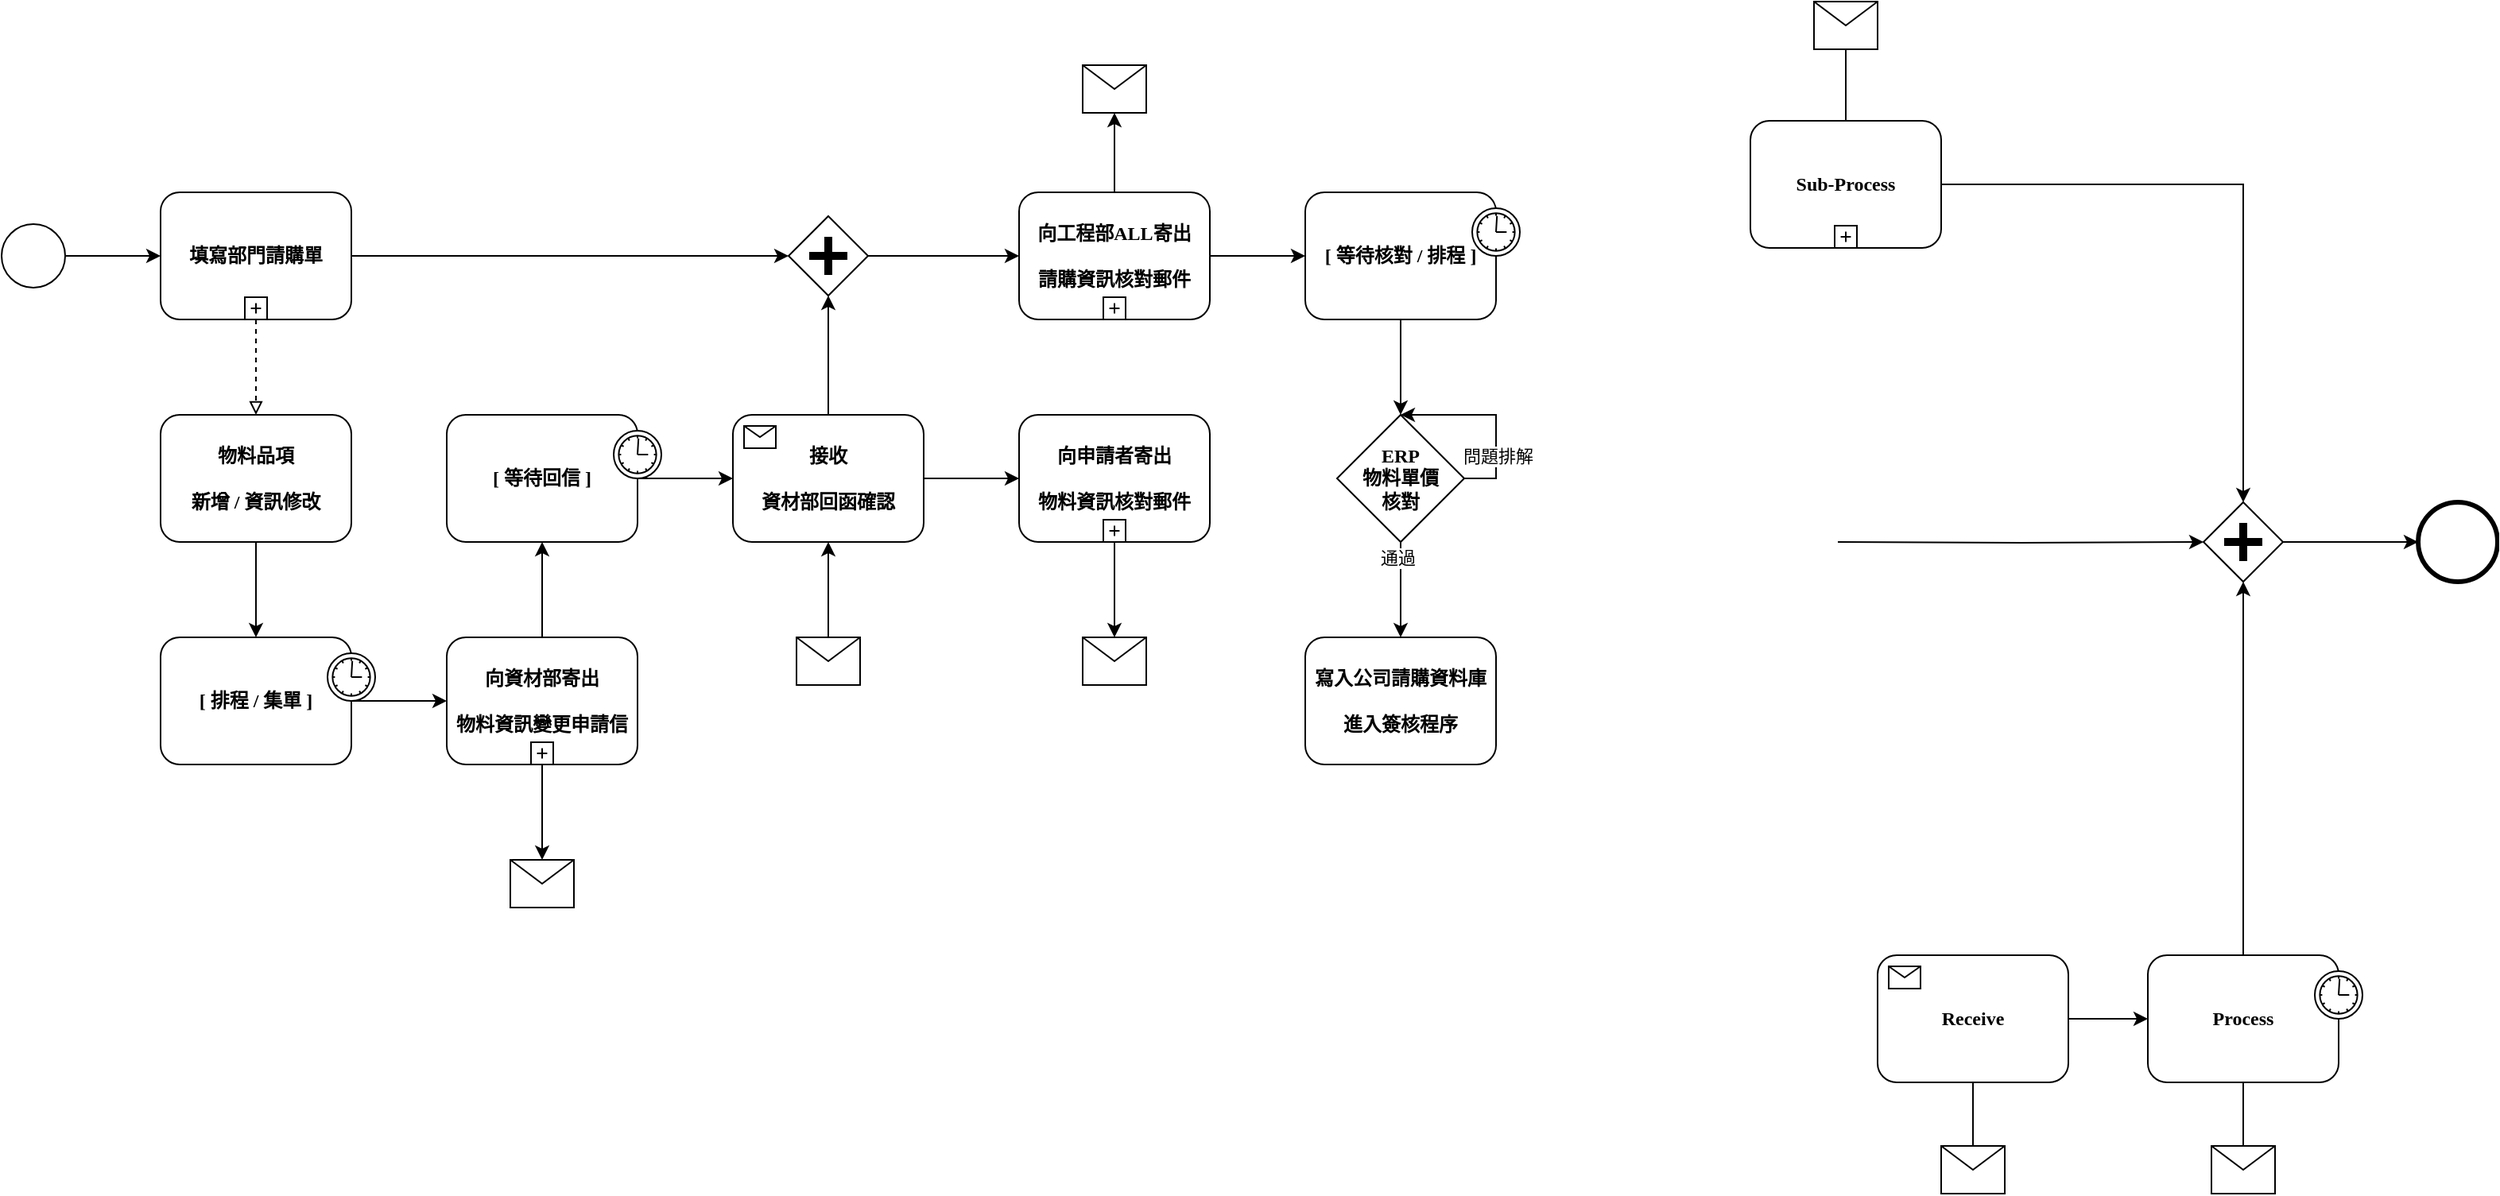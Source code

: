 <mxfile version="24.0.7" type="github">
  <diagram name="Page-1" id="2a216829-ef6e-dabb-86c1-c78162f3ba2b">
    <mxGraphModel dx="1793" dy="933" grid="1" gridSize="10" guides="1" tooltips="1" connect="1" arrows="1" fold="1" page="1" pageScale="1" pageWidth="850" pageHeight="1100" background="none" math="0" shadow="0">
      <root>
        <mxCell id="0" />
        <mxCell id="1" parent="0" />
        <mxCell id="7a84cebc1def654-12" value="Sub-Process" style="html=1;whiteSpace=wrap;rounded=1;fontFamily=Noto Sans Traditional Chinese;fontSource=https%3A%2F%2Ffonts.googleapis.com%2Fcss%3Ffamily%3DNoto%2BSans%2BTraditional%2BChinese;fontStyle=1" parent="1" vertex="1">
          <mxGeometry x="1280" y="275" width="120" height="80" as="geometry" />
        </mxCell>
        <mxCell id="7a84cebc1def654-13" value="" style="html=1;shape=plus;fontFamily=Noto Sans Traditional Chinese;fontSource=https%3A%2F%2Ffonts.googleapis.com%2Fcss%3Ffamily%3DNoto%2BSans%2BTraditional%2BChinese;fontStyle=1" parent="7a84cebc1def654-12" vertex="1">
          <mxGeometry x="0.5" y="1" width="14" height="14" relative="1" as="geometry">
            <mxPoint x="-7" y="-14" as="offset" />
          </mxGeometry>
        </mxCell>
        <mxCell id="7a84cebc1def654-18" value="Process" style="html=1;whiteSpace=wrap;rounded=1;fontFamily=Noto Sans Traditional Chinese;fontSource=https%3A%2F%2Ffonts.googleapis.com%2Fcss%3Ffamily%3DNoto%2BSans%2BTraditional%2BChinese;fontStyle=1" parent="1" vertex="1">
          <mxGeometry x="1530" y="800" width="120" height="80" as="geometry" />
        </mxCell>
        <mxCell id="7a84cebc1def654-19" value="" style="shape=mxgraph.bpmn.timer_start;perimeter=ellipsePerimeter;html=1;labelPosition=right;labelBackgroundColor=#ffffff;align=left;fontFamily=Noto Sans Traditional Chinese;fontSource=https%3A%2F%2Ffonts.googleapis.com%2Fcss%3Ffamily%3DNoto%2BSans%2BTraditional%2BChinese;fontStyle=1" parent="7a84cebc1def654-18" vertex="1">
          <mxGeometry x="1" width="30" height="30" relative="1" as="geometry">
            <mxPoint x="-15" y="10" as="offset" />
          </mxGeometry>
        </mxCell>
        <mxCell id="7a84cebc1def654-20" value="Receive" style="html=1;whiteSpace=wrap;rounded=1;fontFamily=Noto Sans Traditional Chinese;fontSource=https%3A%2F%2Ffonts.googleapis.com%2Fcss%3Ffamily%3DNoto%2BSans%2BTraditional%2BChinese;fontStyle=1" parent="1" vertex="1">
          <mxGeometry x="1360" y="800" width="120" height="80" as="geometry" />
        </mxCell>
        <mxCell id="7a84cebc1def654-21" value="" style="html=1;shape=message;fontFamily=Noto Sans Traditional Chinese;fontSource=https%3A%2F%2Ffonts.googleapis.com%2Fcss%3Ffamily%3DNoto%2BSans%2BTraditional%2BChinese;fontStyle=1" parent="7a84cebc1def654-20" vertex="1">
          <mxGeometry width="20" height="14" relative="1" as="geometry">
            <mxPoint x="7" y="7" as="offset" />
          </mxGeometry>
        </mxCell>
        <mxCell id="7a84cebc1def654-24" value="" style="shape=mxgraph.bpmn.shape;html=1;verticalLabelPosition=bottom;labelBackgroundColor=#ffffff;verticalAlign=top;perimeter=rhombusPerimeter;background=gateway;outline=none;symbol=parallelGw;fontFamily=Noto Sans Traditional Chinese;fontSource=https%3A%2F%2Ffonts.googleapis.com%2Fcss%3Ffamily%3DNoto%2BSans%2BTraditional%2BChinese;fontStyle=1" parent="1" vertex="1">
          <mxGeometry x="1565" y="515" width="50" height="50" as="geometry" />
        </mxCell>
        <mxCell id="7a84cebc1def654-26" value="" style="shape=mxgraph.bpmn.shape;html=1;verticalLabelPosition=bottom;labelBackgroundColor=#ffffff;verticalAlign=top;perimeter=ellipsePerimeter;outline=end;symbol=general;fontFamily=Noto Sans Traditional Chinese;fontSource=https%3A%2F%2Ffonts.googleapis.com%2Fcss%3Ffamily%3DNoto%2BSans%2BTraditional%2BChinese;fontStyle=1" parent="1" vertex="1">
          <mxGeometry x="1700" y="515" width="50" height="50" as="geometry" />
        </mxCell>
        <mxCell id="7a84cebc1def654-28" value="" style="shape=message;whiteSpace=wrap;html=1;fontFamily=Noto Sans Traditional Chinese;fontSource=https%3A%2F%2Ffonts.googleapis.com%2Fcss%3Ffamily%3DNoto%2BSans%2BTraditional%2BChinese;fontStyle=1" parent="1" vertex="1">
          <mxGeometry x="1320" y="200" width="40" height="30" as="geometry" />
        </mxCell>
        <mxCell id="7a84cebc1def654-32" value="" style="shape=message;whiteSpace=wrap;html=1;fontFamily=Noto Sans Traditional Chinese;fontSource=https%3A%2F%2Ffonts.googleapis.com%2Fcss%3Ffamily%3DNoto%2BSans%2BTraditional%2BChinese;fontStyle=1" parent="1" vertex="1">
          <mxGeometry x="1400" y="920" width="40" height="30" as="geometry" />
        </mxCell>
        <mxCell id="7a84cebc1def654-33" value="" style="shape=message;whiteSpace=wrap;html=1;fontFamily=Noto Sans Traditional Chinese;fontSource=https%3A%2F%2Ffonts.googleapis.com%2Fcss%3Ffamily%3DNoto%2BSans%2BTraditional%2BChinese;fontStyle=1" parent="1" vertex="1">
          <mxGeometry x="1570" y="920" width="40" height="30" as="geometry" />
        </mxCell>
        <mxCell id="7a84cebc1def654-34" value="" style="shape=message;whiteSpace=wrap;html=1;fontFamily=Noto Sans Traditional Chinese;fontSource=https%3A%2F%2Ffonts.googleapis.com%2Fcss%3Ffamily%3DNoto%2BSans%2BTraditional%2BChinese;fontStyle=1" parent="1" vertex="1">
          <mxGeometry x="500" y="740" width="40" height="30" as="geometry" />
        </mxCell>
        <mxCell id="7a84cebc1def654-42" style="edgeStyle=orthogonalEdgeStyle;rounded=0;html=1;jettySize=auto;orthogonalLoop=1;endArrow=none;endFill=0;fontFamily=Noto Sans Traditional Chinese;fontSource=https%3A%2F%2Ffonts.googleapis.com%2Fcss%3Ffamily%3DNoto%2BSans%2BTraditional%2BChinese;fontStyle=1" parent="1" source="7a84cebc1def654-28" target="7a84cebc1def654-12" edge="1">
          <mxGeometry relative="1" as="geometry" />
        </mxCell>
        <mxCell id="7a84cebc1def654-43" style="edgeStyle=orthogonalEdgeStyle;rounded=0;html=1;jettySize=auto;orthogonalLoop=1;fontFamily=Noto Sans Traditional Chinese;fontSource=https%3A%2F%2Ffonts.googleapis.com%2Fcss%3Ffamily%3DNoto%2BSans%2BTraditional%2BChinese;fontStyle=1" parent="1" source="7a84cebc1def654-12" target="7a84cebc1def654-24" edge="1">
          <mxGeometry relative="1" as="geometry">
            <mxPoint x="1600.0" y="500" as="targetPoint" />
            <Array as="points">
              <mxPoint x="1590" y="315" />
            </Array>
          </mxGeometry>
        </mxCell>
        <mxCell id="7a84cebc1def654-44" style="edgeStyle=orthogonalEdgeStyle;rounded=0;html=1;jettySize=auto;orthogonalLoop=1;fontFamily=Noto Sans Traditional Chinese;fontSource=https%3A%2F%2Ffonts.googleapis.com%2Fcss%3Ffamily%3DNoto%2BSans%2BTraditional%2BChinese;fontStyle=1" parent="1" target="7a84cebc1def654-24" edge="1">
          <mxGeometry relative="1" as="geometry">
            <mxPoint x="1335" y="540" as="sourcePoint" />
          </mxGeometry>
        </mxCell>
        <mxCell id="7a84cebc1def654-45" style="edgeStyle=orthogonalEdgeStyle;rounded=0;html=1;jettySize=auto;orthogonalLoop=1;fontFamily=Noto Sans Traditional Chinese;fontSource=https%3A%2F%2Ffonts.googleapis.com%2Fcss%3Ffamily%3DNoto%2BSans%2BTraditional%2BChinese;fontStyle=1" parent="1" source="7a84cebc1def654-18" target="7a84cebc1def654-24" edge="1">
          <mxGeometry relative="1" as="geometry" />
        </mxCell>
        <mxCell id="7a84cebc1def654-46" style="edgeStyle=orthogonalEdgeStyle;rounded=0;html=1;jettySize=auto;orthogonalLoop=1;fontFamily=Noto Sans Traditional Chinese;fontSource=https%3A%2F%2Ffonts.googleapis.com%2Fcss%3Ffamily%3DNoto%2BSans%2BTraditional%2BChinese;fontStyle=1" parent="1" source="7a84cebc1def654-24" target="7a84cebc1def654-26" edge="1">
          <mxGeometry relative="1" as="geometry" />
        </mxCell>
        <mxCell id="7a84cebc1def654-61" style="edgeStyle=orthogonalEdgeStyle;rounded=0;html=1;jettySize=auto;orthogonalLoop=1;endArrow=none;endFill=0;fontFamily=Noto Sans Traditional Chinese;fontSource=https%3A%2F%2Ffonts.googleapis.com%2Fcss%3Ffamily%3DNoto%2BSans%2BTraditional%2BChinese;fontStyle=1" parent="1" source="7a84cebc1def654-32" target="7a84cebc1def654-20" edge="1">
          <mxGeometry relative="1" as="geometry" />
        </mxCell>
        <mxCell id="7a84cebc1def654-63" style="edgeStyle=orthogonalEdgeStyle;rounded=0;html=1;jettySize=auto;orthogonalLoop=1;endArrow=none;endFill=0;fontFamily=Noto Sans Traditional Chinese;fontSource=https%3A%2F%2Ffonts.googleapis.com%2Fcss%3Ffamily%3DNoto%2BSans%2BTraditional%2BChinese;fontStyle=1" parent="1" source="7a84cebc1def654-33" target="7a84cebc1def654-18" edge="1">
          <mxGeometry relative="1" as="geometry" />
        </mxCell>
        <mxCell id="7a84cebc1def654-64" style="edgeStyle=orthogonalEdgeStyle;rounded=0;html=1;jettySize=auto;orthogonalLoop=1;fontFamily=Noto Sans Traditional Chinese;fontSource=https%3A%2F%2Ffonts.googleapis.com%2Fcss%3Ffamily%3DNoto%2BSans%2BTraditional%2BChinese;fontStyle=1" parent="1" source="7a84cebc1def654-20" target="7a84cebc1def654-18" edge="1">
          <mxGeometry relative="1" as="geometry" />
        </mxCell>
        <mxCell id="TqzZcvi7zWRWRfFv5Fhy-15" style="edgeStyle=orthogonalEdgeStyle;rounded=0;orthogonalLoop=1;jettySize=auto;html=1;exitX=0.5;exitY=1;exitDx=0;exitDy=0;dashed=1;endArrow=block;endFill=0;fontFamily=Noto Sans Traditional Chinese;fontSource=https%3A%2F%2Ffonts.googleapis.com%2Fcss%3Ffamily%3DNoto%2BSans%2BTraditional%2BChinese;fontStyle=1" edge="1" parent="1" source="TqzZcvi7zWRWRfFv5Fhy-11" target="TqzZcvi7zWRWRfFv5Fhy-14">
          <mxGeometry relative="1" as="geometry" />
        </mxCell>
        <mxCell id="TqzZcvi7zWRWRfFv5Fhy-49" style="edgeStyle=orthogonalEdgeStyle;rounded=0;orthogonalLoop=1;jettySize=auto;html=1;fontFamily=Noto Sans Traditional Chinese;fontSource=https%3A%2F%2Ffonts.googleapis.com%2Fcss%3Ffamily%3DNoto%2BSans%2BTraditional%2BChinese;fontStyle=1" edge="1" parent="1" source="TqzZcvi7zWRWRfFv5Fhy-11" target="TqzZcvi7zWRWRfFv5Fhy-46">
          <mxGeometry relative="1" as="geometry" />
        </mxCell>
        <mxCell id="TqzZcvi7zWRWRfFv5Fhy-11" value="填寫部門請購單" style="html=1;whiteSpace=wrap;rounded=1;fontFamily=Noto Sans Traditional Chinese;fontSource=https%3A%2F%2Ffonts.googleapis.com%2Fcss%3Ffamily%3DNoto%2BSans%2BTraditional%2BChinese;fontStyle=1" vertex="1" parent="1">
          <mxGeometry x="280" y="320" width="120" height="80" as="geometry" />
        </mxCell>
        <mxCell id="TqzZcvi7zWRWRfFv5Fhy-12" value="" style="html=1;shape=plus;fontFamily=Noto Sans Traditional Chinese;fontSource=https%3A%2F%2Ffonts.googleapis.com%2Fcss%3Ffamily%3DNoto%2BSans%2BTraditional%2BChinese;fontStyle=1" vertex="1" parent="TqzZcvi7zWRWRfFv5Fhy-11">
          <mxGeometry x="0.5" y="1" width="14" height="14" relative="1" as="geometry">
            <mxPoint x="-7" y="-14" as="offset" />
          </mxGeometry>
        </mxCell>
        <mxCell id="TqzZcvi7zWRWRfFv5Fhy-32" style="edgeStyle=orthogonalEdgeStyle;rounded=0;orthogonalLoop=1;jettySize=auto;html=1;fontFamily=Noto Sans Traditional Chinese;fontSource=https%3A%2F%2Ffonts.googleapis.com%2Fcss%3Ffamily%3DNoto%2BSans%2BTraditional%2BChinese;fontStyle=1" edge="1" parent="1" source="TqzZcvi7zWRWRfFv5Fhy-14" target="TqzZcvi7zWRWRfFv5Fhy-19">
          <mxGeometry relative="1" as="geometry" />
        </mxCell>
        <mxCell id="TqzZcvi7zWRWRfFv5Fhy-14" value="物料品項&lt;div&gt;&lt;br&gt;&lt;div&gt;新增 /&amp;nbsp;&lt;span style=&quot;background-color: initial;&quot;&gt;資訊修改&lt;/span&gt;&lt;/div&gt;&lt;/div&gt;" style="shape=ext;rounded=1;html=1;whiteSpace=wrap;fontFamily=Noto Sans Traditional Chinese;fontSource=https%3A%2F%2Ffonts.googleapis.com%2Fcss%3Ffamily%3DNoto%2BSans%2BTraditional%2BChinese;fontStyle=1" vertex="1" parent="1">
          <mxGeometry x="280" y="460" width="120" height="80" as="geometry" />
        </mxCell>
        <mxCell id="TqzZcvi7zWRWRfFv5Fhy-18" style="edgeStyle=orthogonalEdgeStyle;rounded=0;orthogonalLoop=1;jettySize=auto;html=1;entryX=0;entryY=0.5;entryDx=0;entryDy=0;fontFamily=Noto Sans Traditional Chinese;fontSource=https%3A%2F%2Ffonts.googleapis.com%2Fcss%3Ffamily%3DNoto%2BSans%2BTraditional%2BChinese;fontStyle=1" edge="1" parent="1" source="TqzZcvi7zWRWRfFv5Fhy-17" target="TqzZcvi7zWRWRfFv5Fhy-11">
          <mxGeometry relative="1" as="geometry" />
        </mxCell>
        <mxCell id="TqzZcvi7zWRWRfFv5Fhy-17" value="" style="ellipse;whiteSpace=wrap;html=1;aspect=fixed;fontFamily=Noto Sans Traditional Chinese;fontSource=https%3A%2F%2Ffonts.googleapis.com%2Fcss%3Ffamily%3DNoto%2BSans%2BTraditional%2BChinese;fontStyle=1" vertex="1" parent="1">
          <mxGeometry x="180" y="340" width="40" height="40" as="geometry" />
        </mxCell>
        <mxCell id="TqzZcvi7zWRWRfFv5Fhy-41" style="edgeStyle=orthogonalEdgeStyle;rounded=0;orthogonalLoop=1;jettySize=auto;html=1;fontFamily=Noto Sans Traditional Chinese;fontSource=https%3A%2F%2Ffonts.googleapis.com%2Fcss%3Ffamily%3DNoto%2BSans%2BTraditional%2BChinese;fontStyle=1" edge="1" parent="1" source="TqzZcvi7zWRWRfFv5Fhy-19" target="TqzZcvi7zWRWRfFv5Fhy-38">
          <mxGeometry relative="1" as="geometry" />
        </mxCell>
        <mxCell id="TqzZcvi7zWRWRfFv5Fhy-19" value="&lt;div&gt;[&amp;nbsp;&lt;span style=&quot;background-color: initial;&quot;&gt;排程 / 集單&amp;nbsp;&lt;/span&gt;&lt;span style=&quot;background-color: initial;&quot;&gt;]&lt;/span&gt;&lt;/div&gt;" style="html=1;whiteSpace=wrap;rounded=1;fontFamily=Noto Sans Traditional Chinese;fontSource=https%3A%2F%2Ffonts.googleapis.com%2Fcss%3Ffamily%3DNoto%2BSans%2BTraditional%2BChinese;fontStyle=1" vertex="1" parent="1">
          <mxGeometry x="280" y="600" width="120" height="80" as="geometry" />
        </mxCell>
        <mxCell id="TqzZcvi7zWRWRfFv5Fhy-20" value="" style="shape=mxgraph.bpmn.timer_start;perimeter=ellipsePerimeter;html=1;labelPosition=right;labelBackgroundColor=#ffffff;align=left;fontFamily=Noto Sans Traditional Chinese;fontSource=https%3A%2F%2Ffonts.googleapis.com%2Fcss%3Ffamily%3DNoto%2BSans%2BTraditional%2BChinese;fontStyle=1" vertex="1" parent="TqzZcvi7zWRWRfFv5Fhy-19">
          <mxGeometry x="1" width="30" height="30" relative="1" as="geometry">
            <mxPoint x="-15" y="10" as="offset" />
          </mxGeometry>
        </mxCell>
        <mxCell id="TqzZcvi7zWRWRfFv5Fhy-51" style="edgeStyle=orthogonalEdgeStyle;rounded=0;orthogonalLoop=1;jettySize=auto;html=1;fontFamily=Noto Sans Traditional Chinese;fontSource=https%3A%2F%2Ffonts.googleapis.com%2Fcss%3Ffamily%3DNoto%2BSans%2BTraditional%2BChinese;fontStyle=1" edge="1" parent="1" source="TqzZcvi7zWRWRfFv5Fhy-21" target="TqzZcvi7zWRWRfFv5Fhy-46">
          <mxGeometry relative="1" as="geometry" />
        </mxCell>
        <mxCell id="TqzZcvi7zWRWRfFv5Fhy-66" value="" style="edgeStyle=orthogonalEdgeStyle;rounded=0;orthogonalLoop=1;jettySize=auto;html=1;fontFamily=Noto Sans Traditional Chinese;fontSource=https%3A%2F%2Ffonts.googleapis.com%2Fcss%3Ffamily%3DNoto%2BSans%2BTraditional%2BChinese;fontStyle=1" edge="1" parent="1" source="TqzZcvi7zWRWRfFv5Fhy-21" target="TqzZcvi7zWRWRfFv5Fhy-64">
          <mxGeometry relative="1" as="geometry" />
        </mxCell>
        <mxCell id="TqzZcvi7zWRWRfFv5Fhy-21" value="&lt;div&gt;接收&lt;/div&gt;&lt;div&gt;&lt;br&gt;&lt;/div&gt;資材部回函確認" style="html=1;whiteSpace=wrap;rounded=1;fontFamily=Noto Sans Traditional Chinese;fontSource=https%3A%2F%2Ffonts.googleapis.com%2Fcss%3Ffamily%3DNoto%2BSans%2BTraditional%2BChinese;fontStyle=1" vertex="1" parent="1">
          <mxGeometry x="640" y="460" width="120" height="80" as="geometry" />
        </mxCell>
        <mxCell id="TqzZcvi7zWRWRfFv5Fhy-22" value="" style="html=1;shape=message;fontFamily=Noto Sans Traditional Chinese;fontSource=https%3A%2F%2Ffonts.googleapis.com%2Fcss%3Ffamily%3DNoto%2BSans%2BTraditional%2BChinese;fontStyle=1" vertex="1" parent="TqzZcvi7zWRWRfFv5Fhy-21">
          <mxGeometry width="20" height="14" relative="1" as="geometry">
            <mxPoint x="7" y="7" as="offset" />
          </mxGeometry>
        </mxCell>
        <mxCell id="TqzZcvi7zWRWRfFv5Fhy-31" style="edgeStyle=orthogonalEdgeStyle;rounded=0;orthogonalLoop=1;jettySize=auto;html=1;fontFamily=Noto Sans Traditional Chinese;fontSource=https%3A%2F%2Ffonts.googleapis.com%2Fcss%3Ffamily%3DNoto%2BSans%2BTraditional%2BChinese;fontStyle=1" edge="1" parent="1" source="TqzZcvi7zWRWRfFv5Fhy-23" target="TqzZcvi7zWRWRfFv5Fhy-21">
          <mxGeometry relative="1" as="geometry" />
        </mxCell>
        <mxCell id="TqzZcvi7zWRWRfFv5Fhy-23" value="" style="shape=message;whiteSpace=wrap;html=1;fontFamily=Noto Sans Traditional Chinese;fontSource=https%3A%2F%2Ffonts.googleapis.com%2Fcss%3Ffamily%3DNoto%2BSans%2BTraditional%2BChinese;fontStyle=1" vertex="1" parent="1">
          <mxGeometry x="680" y="600" width="40" height="30" as="geometry" />
        </mxCell>
        <mxCell id="TqzZcvi7zWRWRfFv5Fhy-40" style="edgeStyle=orthogonalEdgeStyle;rounded=0;orthogonalLoop=1;jettySize=auto;html=1;fontFamily=Noto Sans Traditional Chinese;fontSource=https%3A%2F%2Ffonts.googleapis.com%2Fcss%3Ffamily%3DNoto%2BSans%2BTraditional%2BChinese;fontStyle=1" edge="1" parent="1" source="TqzZcvi7zWRWRfFv5Fhy-38" target="7a84cebc1def654-34">
          <mxGeometry relative="1" as="geometry" />
        </mxCell>
        <mxCell id="TqzZcvi7zWRWRfFv5Fhy-44" style="edgeStyle=orthogonalEdgeStyle;rounded=0;orthogonalLoop=1;jettySize=auto;html=1;fontFamily=Noto Sans Traditional Chinese;fontSource=https%3A%2F%2Ffonts.googleapis.com%2Fcss%3Ffamily%3DNoto%2BSans%2BTraditional%2BChinese;fontStyle=1" edge="1" parent="1" source="TqzZcvi7zWRWRfFv5Fhy-38" target="TqzZcvi7zWRWRfFv5Fhy-42">
          <mxGeometry relative="1" as="geometry" />
        </mxCell>
        <mxCell id="TqzZcvi7zWRWRfFv5Fhy-38" value="向資材部寄出&lt;div&gt;&lt;br&gt;&lt;/div&gt;&lt;div&gt;物料資訊&lt;span style=&quot;background-color: initial;&quot;&gt;變更申請信&lt;/span&gt;&lt;/div&gt;" style="html=1;whiteSpace=wrap;rounded=1;fontFamily=Noto Sans Traditional Chinese;fontSource=https%3A%2F%2Ffonts.googleapis.com%2Fcss%3Ffamily%3DNoto%2BSans%2BTraditional%2BChinese;fontStyle=1" vertex="1" parent="1">
          <mxGeometry x="460" y="600" width="120" height="80" as="geometry" />
        </mxCell>
        <mxCell id="TqzZcvi7zWRWRfFv5Fhy-39" value="" style="html=1;shape=plus;fontFamily=Noto Sans Traditional Chinese;fontSource=https%3A%2F%2Ffonts.googleapis.com%2Fcss%3Ffamily%3DNoto%2BSans%2BTraditional%2BChinese;fontStyle=1" vertex="1" parent="TqzZcvi7zWRWRfFv5Fhy-38">
          <mxGeometry x="0.5" y="1" width="14" height="14" relative="1" as="geometry">
            <mxPoint x="-7" y="-14" as="offset" />
          </mxGeometry>
        </mxCell>
        <mxCell id="TqzZcvi7zWRWRfFv5Fhy-45" style="edgeStyle=orthogonalEdgeStyle;rounded=0;orthogonalLoop=1;jettySize=auto;html=1;fontFamily=Noto Sans Traditional Chinese;fontSource=https%3A%2F%2Ffonts.googleapis.com%2Fcss%3Ffamily%3DNoto%2BSans%2BTraditional%2BChinese;fontStyle=1" edge="1" parent="1" source="TqzZcvi7zWRWRfFv5Fhy-42" target="TqzZcvi7zWRWRfFv5Fhy-21">
          <mxGeometry relative="1" as="geometry" />
        </mxCell>
        <mxCell id="TqzZcvi7zWRWRfFv5Fhy-42" value="&lt;div&gt;[ 等待回信&lt;span style=&quot;background-color: initial;&quot;&gt;&amp;nbsp;&lt;/span&gt;&lt;span style=&quot;background-color: initial;&quot;&gt;]&lt;/span&gt;&lt;/div&gt;" style="html=1;whiteSpace=wrap;rounded=1;fontFamily=Noto Sans Traditional Chinese;fontSource=https%3A%2F%2Ffonts.googleapis.com%2Fcss%3Ffamily%3DNoto%2BSans%2BTraditional%2BChinese;fontStyle=1" vertex="1" parent="1">
          <mxGeometry x="460" y="460" width="120" height="80" as="geometry" />
        </mxCell>
        <mxCell id="TqzZcvi7zWRWRfFv5Fhy-43" value="" style="shape=mxgraph.bpmn.timer_start;perimeter=ellipsePerimeter;html=1;labelPosition=right;labelBackgroundColor=#ffffff;align=left;fontFamily=Noto Sans Traditional Chinese;fontSource=https%3A%2F%2Ffonts.googleapis.com%2Fcss%3Ffamily%3DNoto%2BSans%2BTraditional%2BChinese;fontStyle=1" vertex="1" parent="TqzZcvi7zWRWRfFv5Fhy-42">
          <mxGeometry x="1" width="30" height="30" relative="1" as="geometry">
            <mxPoint x="-15" y="10" as="offset" />
          </mxGeometry>
        </mxCell>
        <mxCell id="TqzZcvi7zWRWRfFv5Fhy-55" value="" style="edgeStyle=orthogonalEdgeStyle;rounded=0;orthogonalLoop=1;jettySize=auto;html=1;fontFamily=Noto Sans Traditional Chinese;fontSource=https%3A%2F%2Ffonts.googleapis.com%2Fcss%3Ffamily%3DNoto%2BSans%2BTraditional%2BChinese;fontStyle=1" edge="1" parent="1" source="TqzZcvi7zWRWRfFv5Fhy-46" target="TqzZcvi7zWRWRfFv5Fhy-52">
          <mxGeometry relative="1" as="geometry" />
        </mxCell>
        <mxCell id="TqzZcvi7zWRWRfFv5Fhy-46" value="" style="shape=mxgraph.bpmn.shape;html=1;verticalLabelPosition=bottom;labelBackgroundColor=#ffffff;verticalAlign=top;perimeter=rhombusPerimeter;background=gateway;outline=none;symbol=parallelGw;fontFamily=Noto Sans Traditional Chinese;fontSource=https%3A%2F%2Ffonts.googleapis.com%2Fcss%3Ffamily%3DNoto%2BSans%2BTraditional%2BChinese;fontStyle=1" vertex="1" parent="1">
          <mxGeometry x="675" y="335" width="50" height="50" as="geometry" />
        </mxCell>
        <mxCell id="TqzZcvi7zWRWRfFv5Fhy-58" value="" style="edgeStyle=orthogonalEdgeStyle;rounded=0;orthogonalLoop=1;jettySize=auto;html=1;fontFamily=Noto Sans Traditional Chinese;fontSource=https%3A%2F%2Ffonts.googleapis.com%2Fcss%3Ffamily%3DNoto%2BSans%2BTraditional%2BChinese;fontStyle=1" edge="1" parent="1" source="TqzZcvi7zWRWRfFv5Fhy-52" target="TqzZcvi7zWRWRfFv5Fhy-56">
          <mxGeometry relative="1" as="geometry" />
        </mxCell>
        <mxCell id="TqzZcvi7zWRWRfFv5Fhy-61" value="" style="edgeStyle=orthogonalEdgeStyle;rounded=0;orthogonalLoop=1;jettySize=auto;html=1;fontFamily=Noto Sans Traditional Chinese;fontSource=https%3A%2F%2Ffonts.googleapis.com%2Fcss%3Ffamily%3DNoto%2BSans%2BTraditional%2BChinese;fontStyle=1" edge="1" parent="1" source="TqzZcvi7zWRWRfFv5Fhy-52" target="TqzZcvi7zWRWRfFv5Fhy-59">
          <mxGeometry relative="1" as="geometry" />
        </mxCell>
        <mxCell id="TqzZcvi7zWRWRfFv5Fhy-52" value="&lt;div&gt;向工程部ALL&lt;span style=&quot;background-color: initial;&quot;&gt;寄出&lt;/span&gt;&lt;/div&gt;&lt;div&gt;&lt;span style=&quot;background-color: initial;&quot;&gt;&lt;br&gt;&lt;/span&gt;&lt;/div&gt;&lt;div&gt;&lt;span style=&quot;background-color: initial;&quot;&gt;請購資訊核對&lt;/span&gt;&lt;span style=&quot;background-color: initial;&quot;&gt;郵件&lt;/span&gt;&lt;/div&gt;" style="html=1;whiteSpace=wrap;rounded=1;fontFamily=Noto Sans Traditional Chinese;fontSource=https%3A%2F%2Ffonts.googleapis.com%2Fcss%3Ffamily%3DNoto%2BSans%2BTraditional%2BChinese;fontStyle=1" vertex="1" parent="1">
          <mxGeometry x="820" y="320" width="120" height="80" as="geometry" />
        </mxCell>
        <mxCell id="TqzZcvi7zWRWRfFv5Fhy-53" value="" style="html=1;shape=plus;fontFamily=Noto Sans Traditional Chinese;fontSource=https%3A%2F%2Ffonts.googleapis.com%2Fcss%3Ffamily%3DNoto%2BSans%2BTraditional%2BChinese;fontStyle=1" vertex="1" parent="TqzZcvi7zWRWRfFv5Fhy-52">
          <mxGeometry x="0.5" y="1" width="14" height="14" relative="1" as="geometry">
            <mxPoint x="-7" y="-14" as="offset" />
          </mxGeometry>
        </mxCell>
        <mxCell id="TqzZcvi7zWRWRfFv5Fhy-56" value="" style="shape=message;whiteSpace=wrap;html=1;fontFamily=Noto Sans Traditional Chinese;fontSource=https%3A%2F%2Ffonts.googleapis.com%2Fcss%3Ffamily%3DNoto%2BSans%2BTraditional%2BChinese;fontStyle=1" vertex="1" parent="1">
          <mxGeometry x="860" y="240" width="40" height="30" as="geometry" />
        </mxCell>
        <mxCell id="TqzZcvi7zWRWRfFv5Fhy-72" value="" style="edgeStyle=orthogonalEdgeStyle;rounded=0;orthogonalLoop=1;jettySize=auto;html=1;" edge="1" parent="1" source="TqzZcvi7zWRWRfFv5Fhy-59" target="TqzZcvi7zWRWRfFv5Fhy-71">
          <mxGeometry relative="1" as="geometry" />
        </mxCell>
        <mxCell id="TqzZcvi7zWRWRfFv5Fhy-59" value="&lt;div&gt;[&amp;nbsp;&lt;span style=&quot;background-color: initial;&quot;&gt;等待核對&amp;nbsp;&lt;/span&gt;&lt;span style=&quot;background-color: initial;&quot;&gt;/&amp;nbsp;&lt;/span&gt;&lt;span style=&quot;background-color: initial;&quot;&gt;排程&lt;/span&gt;&lt;span style=&quot;background-color: initial;&quot;&gt;&amp;nbsp;&lt;/span&gt;&lt;span style=&quot;background-color: initial;&quot;&gt;]&lt;/span&gt;&lt;/div&gt;" style="html=1;whiteSpace=wrap;rounded=1;fontFamily=Noto Sans Traditional Chinese;fontSource=https%3A%2F%2Ffonts.googleapis.com%2Fcss%3Ffamily%3DNoto%2BSans%2BTraditional%2BChinese;fontStyle=1" vertex="1" parent="1">
          <mxGeometry x="1000" y="320" width="120" height="80" as="geometry" />
        </mxCell>
        <mxCell id="TqzZcvi7zWRWRfFv5Fhy-60" value="" style="shape=mxgraph.bpmn.timer_start;perimeter=ellipsePerimeter;html=1;labelPosition=right;labelBackgroundColor=#ffffff;align=left;fontFamily=Noto Sans Traditional Chinese;fontSource=https%3A%2F%2Ffonts.googleapis.com%2Fcss%3Ffamily%3DNoto%2BSans%2BTraditional%2BChinese;fontStyle=1" vertex="1" parent="TqzZcvi7zWRWRfFv5Fhy-59">
          <mxGeometry x="1" width="30" height="30" relative="1" as="geometry">
            <mxPoint x="-15" y="10" as="offset" />
          </mxGeometry>
        </mxCell>
        <mxCell id="TqzZcvi7zWRWRfFv5Fhy-69" value="" style="edgeStyle=orthogonalEdgeStyle;rounded=0;orthogonalLoop=1;jettySize=auto;html=1;fontFamily=Noto Sans Traditional Chinese;fontSource=https%3A%2F%2Ffonts.googleapis.com%2Fcss%3Ffamily%3DNoto%2BSans%2BTraditional%2BChinese;fontStyle=1" edge="1" parent="1" source="TqzZcvi7zWRWRfFv5Fhy-64" target="TqzZcvi7zWRWRfFv5Fhy-68">
          <mxGeometry relative="1" as="geometry" />
        </mxCell>
        <mxCell id="TqzZcvi7zWRWRfFv5Fhy-64" value="&lt;div&gt;向申請者&lt;span style=&quot;background-color: initial;&quot;&gt;寄出&lt;/span&gt;&lt;/div&gt;&lt;div&gt;&lt;span style=&quot;background-color: initial;&quot;&gt;&lt;br&gt;&lt;/span&gt;&lt;/div&gt;&lt;div&gt;&lt;span style=&quot;background-color: initial;&quot;&gt;物料資訊核對&lt;/span&gt;&lt;span style=&quot;background-color: initial;&quot;&gt;郵件&lt;/span&gt;&lt;/div&gt;" style="html=1;whiteSpace=wrap;rounded=1;fontFamily=Noto Sans Traditional Chinese;fontSource=https%3A%2F%2Ffonts.googleapis.com%2Fcss%3Ffamily%3DNoto%2BSans%2BTraditional%2BChinese;fontStyle=1" vertex="1" parent="1">
          <mxGeometry x="820" y="460" width="120" height="80" as="geometry" />
        </mxCell>
        <mxCell id="TqzZcvi7zWRWRfFv5Fhy-65" value="" style="html=1;shape=plus;fontFamily=Noto Sans Traditional Chinese;fontSource=https%3A%2F%2Ffonts.googleapis.com%2Fcss%3Ffamily%3DNoto%2BSans%2BTraditional%2BChinese;fontStyle=1" vertex="1" parent="TqzZcvi7zWRWRfFv5Fhy-64">
          <mxGeometry x="0.5" y="1" width="14" height="14" relative="1" as="geometry">
            <mxPoint x="-7" y="-14" as="offset" />
          </mxGeometry>
        </mxCell>
        <mxCell id="TqzZcvi7zWRWRfFv5Fhy-68" value="" style="shape=message;whiteSpace=wrap;html=1;fontFamily=Noto Sans Traditional Chinese;fontSource=https%3A%2F%2Ffonts.googleapis.com%2Fcss%3Ffamily%3DNoto%2BSans%2BTraditional%2BChinese;fontStyle=1" vertex="1" parent="1">
          <mxGeometry x="860" y="600" width="40" height="30" as="geometry" />
        </mxCell>
        <mxCell id="TqzZcvi7zWRWRfFv5Fhy-78" value="" style="edgeStyle=orthogonalEdgeStyle;rounded=0;orthogonalLoop=1;jettySize=auto;html=1;" edge="1" parent="1" source="TqzZcvi7zWRWRfFv5Fhy-71" target="TqzZcvi7zWRWRfFv5Fhy-77">
          <mxGeometry relative="1" as="geometry" />
        </mxCell>
        <mxCell id="TqzZcvi7zWRWRfFv5Fhy-79" value="通過" style="edgeLabel;html=1;align=center;verticalAlign=middle;resizable=0;points=[];" vertex="1" connectable="0" parent="TqzZcvi7zWRWRfFv5Fhy-78">
          <mxGeometry x="-0.685" y="-2" relative="1" as="geometry">
            <mxPoint as="offset" />
          </mxGeometry>
        </mxCell>
        <mxCell id="TqzZcvi7zWRWRfFv5Fhy-71" value="&lt;span style=&quot;font-weight: 700;&quot;&gt;ERP&lt;/span&gt;&lt;div style=&quot;font-weight: 700;&quot;&gt;&lt;span style=&quot;background-color: initial;&quot;&gt;物料單價&lt;/span&gt;&lt;/div&gt;&lt;div style=&quot;font-weight: 700;&quot;&gt;&lt;span style=&quot;background-color: initial;&quot;&gt;核對&lt;/span&gt;&lt;br&gt;&lt;/div&gt;" style="rhombus;whiteSpace=wrap;html=1;fontFamily=Noto Sans Traditional Chinese;fontSource=https%3A%2F%2Ffonts.googleapis.com%2Fcss%3Ffamily%3DNoto%2BSans%2BTraditional%2BChinese;" vertex="1" parent="1">
          <mxGeometry x="1020" y="460" width="80" height="80" as="geometry" />
        </mxCell>
        <mxCell id="TqzZcvi7zWRWRfFv5Fhy-77" value="&lt;div&gt;&lt;span style=&quot;background-color: initial;&quot;&gt;寫入公司請購&lt;/span&gt;&lt;span style=&quot;background-color: initial;&quot;&gt;資料庫&lt;/span&gt;&lt;/div&gt;&lt;div&gt;&lt;span style=&quot;background-color: initial;&quot;&gt;&lt;br&gt;&lt;/span&gt;&lt;/div&gt;&lt;div&gt;&lt;span style=&quot;background-color: initial;&quot;&gt;進入簽核程序&lt;/span&gt;&lt;/div&gt;" style="shape=ext;rounded=1;html=1;whiteSpace=wrap;fontFamily=Noto Sans Traditional Chinese;fontSource=https%3A%2F%2Ffonts.googleapis.com%2Fcss%3Ffamily%3DNoto%2BSans%2BTraditional%2BChinese;fontStyle=1" vertex="1" parent="1">
          <mxGeometry x="1000" y="600" width="120" height="80" as="geometry" />
        </mxCell>
        <mxCell id="TqzZcvi7zWRWRfFv5Fhy-81" style="edgeStyle=orthogonalEdgeStyle;rounded=0;orthogonalLoop=1;jettySize=auto;html=1;exitX=1;exitY=0.5;exitDx=0;exitDy=0;entryX=0.5;entryY=0;entryDx=0;entryDy=0;" edge="1" parent="1" source="TqzZcvi7zWRWRfFv5Fhy-71" target="TqzZcvi7zWRWRfFv5Fhy-71">
          <mxGeometry relative="1" as="geometry">
            <Array as="points">
              <mxPoint x="1120" y="500" />
              <mxPoint x="1120" y="460" />
            </Array>
          </mxGeometry>
        </mxCell>
        <mxCell id="TqzZcvi7zWRWRfFv5Fhy-82" value="問題排解" style="edgeLabel;html=1;align=center;verticalAlign=middle;resizable=0;points=[];" vertex="1" connectable="0" parent="TqzZcvi7zWRWRfFv5Fhy-81">
          <mxGeometry x="-0.426" y="-1" relative="1" as="geometry">
            <mxPoint as="offset" />
          </mxGeometry>
        </mxCell>
      </root>
    </mxGraphModel>
  </diagram>
</mxfile>
